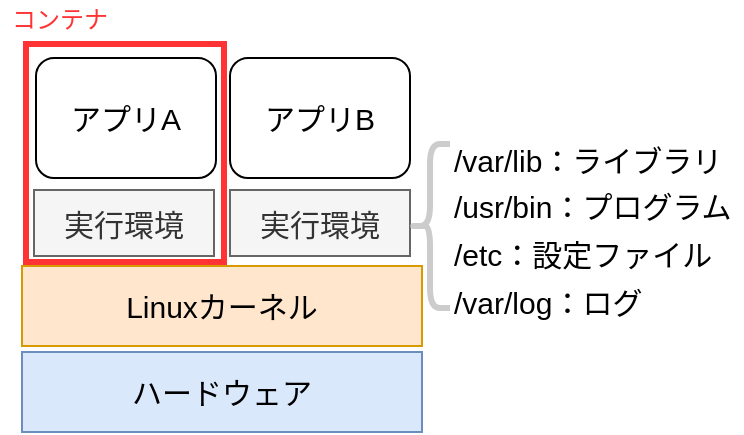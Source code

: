 <mxfile version="12.5.5" type="github">
  <diagram id="x4vuEY9rLKHHlELnsAPK" name="ページ1">
    <mxGraphModel dx="862" dy="401" grid="1" gridSize="10" guides="1" tooltips="1" connect="1" arrows="1" fold="1" page="1" pageScale="1" pageWidth="690" pageHeight="980" math="0" shadow="0">
      <root>
        <mxCell id="0"/>
        <mxCell id="1" parent="0"/>
        <mxCell id="TgnA66K3zzRxXvc7JwfN-13" value="" style="rounded=0;whiteSpace=wrap;html=1;fillColor=none;strokeWidth=3;strokeColor=#FF3333;" vertex="1" parent="1">
          <mxGeometry x="202" y="47" width="99" height="109" as="geometry"/>
        </mxCell>
        <mxCell id="TgnA66K3zzRxXvc7JwfN-1" value="ハードウェア" style="rounded=0;whiteSpace=wrap;html=1;fillColor=#dae8fc;strokeColor=#6c8ebf;fontSize=15;" vertex="1" parent="1">
          <mxGeometry x="200" y="201" width="200" height="40" as="geometry"/>
        </mxCell>
        <mxCell id="TgnA66K3zzRxXvc7JwfN-2" value="Linuxカーネル" style="rounded=0;whiteSpace=wrap;html=1;fillColor=#ffe6cc;strokeColor=#d79b00;fontSize=15;" vertex="1" parent="1">
          <mxGeometry x="200" y="158" width="200" height="40" as="geometry"/>
        </mxCell>
        <mxCell id="TgnA66K3zzRxXvc7JwfN-3" value="実行環境" style="rounded=0;whiteSpace=wrap;html=1;fillColor=#f5f5f5;strokeColor=#666666;fontColor=#333333;fontSize=15;" vertex="1" parent="1">
          <mxGeometry x="206" y="120" width="90" height="33" as="geometry"/>
        </mxCell>
        <mxCell id="TgnA66K3zzRxXvc7JwfN-5" value="実行環境" style="rounded=0;whiteSpace=wrap;html=1;fillColor=#f5f5f5;strokeColor=#666666;fontColor=#333333;fontSize=15;" vertex="1" parent="1">
          <mxGeometry x="304" y="120" width="90" height="33" as="geometry"/>
        </mxCell>
        <mxCell id="TgnA66K3zzRxXvc7JwfN-11" value="アプリA" style="rounded=1;whiteSpace=wrap;html=1;fillColor=#ffffff;fontSize=15;" vertex="1" parent="1">
          <mxGeometry x="207" y="54" width="90" height="60" as="geometry"/>
        </mxCell>
        <mxCell id="TgnA66K3zzRxXvc7JwfN-12" value="アプリB" style="rounded=1;whiteSpace=wrap;html=1;fillColor=#ffffff;fontSize=15;" vertex="1" parent="1">
          <mxGeometry x="304" y="54" width="90" height="60" as="geometry"/>
        </mxCell>
        <mxCell id="TgnA66K3zzRxXvc7JwfN-14" value="コンテナ" style="text;html=1;strokeColor=none;fillColor=none;align=center;verticalAlign=middle;whiteSpace=wrap;rounded=0;fontColor=#FF3333;" vertex="1" parent="1">
          <mxGeometry x="189" y="25" width="60" height="20" as="geometry"/>
        </mxCell>
        <mxCell id="TgnA66K3zzRxXvc7JwfN-15" value="" style="shape=curlyBracket;whiteSpace=wrap;html=1;rounded=1;strokeColor=#CCCCCC;strokeWidth=3;fillColor=none;fontColor=#FF3333;" vertex="1" parent="1">
          <mxGeometry x="394" y="97" width="20" height="82" as="geometry"/>
        </mxCell>
        <mxCell id="TgnA66K3zzRxXvc7JwfN-16" value="&lt;font style=&quot;font-size: 15px&quot;&gt;/var/lib：ライブラリ&lt;/font&gt;" style="text;html=1;strokeColor=none;fillColor=none;align=left;verticalAlign=middle;whiteSpace=wrap;rounded=0;fontColor=#000000;fontSize=15;" vertex="1" parent="1">
          <mxGeometry x="414" y="90" width="146" height="30" as="geometry"/>
        </mxCell>
        <mxCell id="TgnA66K3zzRxXvc7JwfN-20" value="&lt;font style=&quot;font-size: 15px&quot;&gt;/usr/bin：プログラム&lt;/font&gt;" style="text;html=1;strokeColor=none;fillColor=none;align=left;verticalAlign=middle;whiteSpace=wrap;rounded=0;fontColor=#000000;fontSize=15;" vertex="1" parent="1">
          <mxGeometry x="414" y="113" width="146" height="30" as="geometry"/>
        </mxCell>
        <mxCell id="TgnA66K3zzRxXvc7JwfN-21" value="&lt;font style=&quot;font-size: 15px&quot;&gt;/etc：設定ファイル&lt;/font&gt;" style="text;html=1;strokeColor=none;fillColor=none;align=left;verticalAlign=middle;whiteSpace=wrap;rounded=0;fontColor=#000000;fontSize=15;" vertex="1" parent="1">
          <mxGeometry x="414" y="137" width="136" height="30" as="geometry"/>
        </mxCell>
        <mxCell id="TgnA66K3zzRxXvc7JwfN-22" value="&lt;font style=&quot;font-size: 15px&quot;&gt;/var/log：ログ&lt;/font&gt;" style="text;html=1;strokeColor=none;fillColor=none;align=left;verticalAlign=middle;whiteSpace=wrap;rounded=0;fontColor=#000000;fontSize=15;" vertex="1" parent="1">
          <mxGeometry x="414" y="161" width="106" height="30" as="geometry"/>
        </mxCell>
      </root>
    </mxGraphModel>
  </diagram>
</mxfile>
